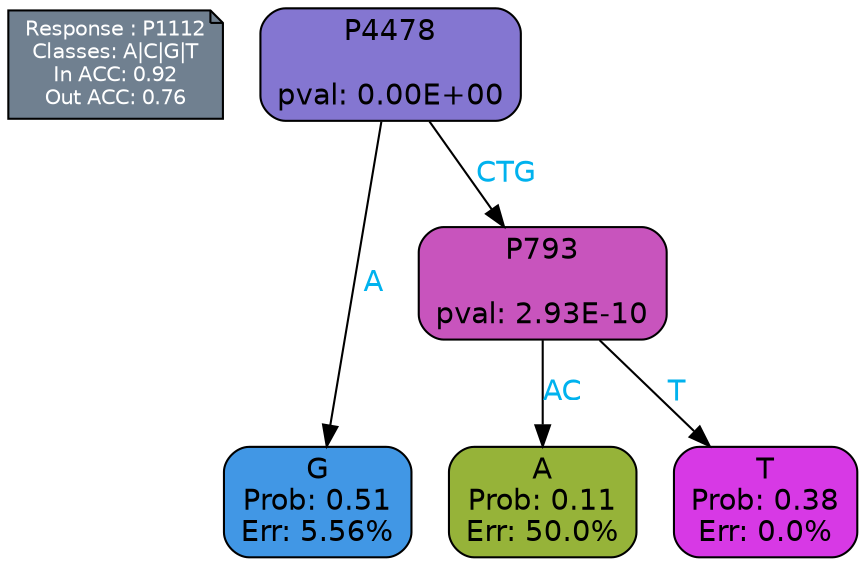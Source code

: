 digraph Tree {
node [shape=box, style="filled, rounded", color="black", fontname=helvetica] ;
graph [ranksep=equally, splines=polylines, bgcolor=transparent, dpi=600] ;
edge [fontname=helvetica] ;
LEGEND [label="Response : P1112
Classes: A|C|G|T
In ACC: 0.92
Out ACC: 0.76
",shape=note,align=left,style=filled,fillcolor="slategray",fontcolor="white",fontsize=10];1 [label="P4478

pval: 0.00E+00", fillcolor="#8476d1"] ;
2 [label="G
Prob: 0.51
Err: 5.56%", fillcolor="#4197e5"] ;
3 [label="P793

pval: 2.93E-10", fillcolor="#c854bd"] ;
4 [label="A
Prob: 0.11
Err: 50.0%", fillcolor="#96b339"] ;
5 [label="T
Prob: 0.38
Err: 0.0%", fillcolor="#d739e5"] ;
1 -> 2 [label="A",fontcolor=deepskyblue2] ;
1 -> 3 [label="CTG",fontcolor=deepskyblue2] ;
3 -> 4 [label="AC",fontcolor=deepskyblue2] ;
3 -> 5 [label="T",fontcolor=deepskyblue2] ;
{rank = same; 2;4;5;}{rank = same; LEGEND;1;}}